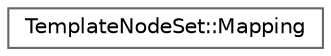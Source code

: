 digraph "Graphical Class Hierarchy"
{
 // INTERACTIVE_SVG=YES
 // LATEX_PDF_SIZE
  bgcolor="transparent";
  edge [fontname=Helvetica,fontsize=10,labelfontname=Helvetica,labelfontsize=10];
  node [fontname=Helvetica,fontsize=10,shape=box,height=0.2,width=0.4];
  rankdir="LR";
  Node0 [id="Node000000",label="TemplateNodeSet::Mapping",height=0.2,width=0.4,color="grey40", fillcolor="white", style="filled",URL="$d8/d36/struct_template_node_set_1_1_mapping.html",tooltip=" "];
}
